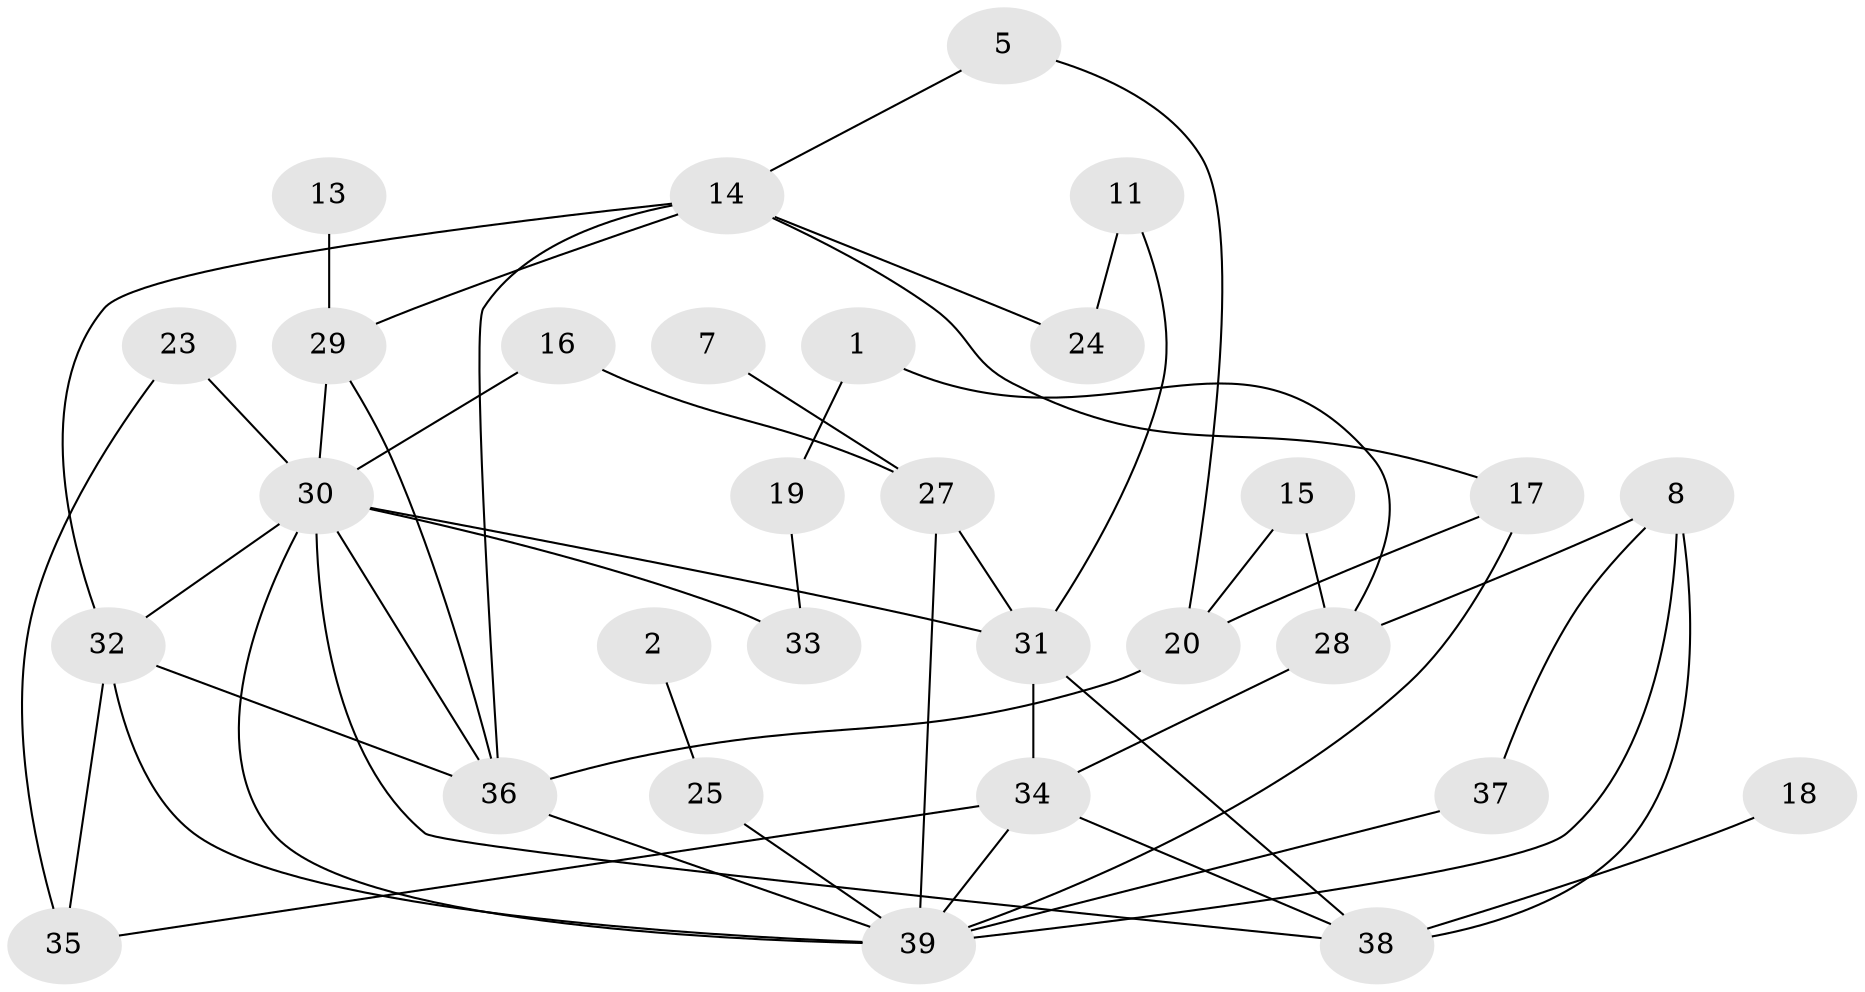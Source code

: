 // original degree distribution, {1: 0.1518987341772152, 3: 0.17721518987341772, 2: 0.379746835443038, 6: 0.02531645569620253, 4: 0.11392405063291139, 0: 0.10126582278481013, 7: 0.012658227848101266, 5: 0.0379746835443038}
// Generated by graph-tools (version 1.1) at 2025/49/03/09/25 03:49:09]
// undirected, 30 vertices, 51 edges
graph export_dot {
graph [start="1"]
  node [color=gray90,style=filled];
  1;
  2;
  5;
  7;
  8;
  11;
  13;
  14;
  15;
  16;
  17;
  18;
  19;
  20;
  23;
  24;
  25;
  27;
  28;
  29;
  30;
  31;
  32;
  33;
  34;
  35;
  36;
  37;
  38;
  39;
  1 -- 19 [weight=1.0];
  1 -- 28 [weight=1.0];
  2 -- 25 [weight=1.0];
  5 -- 14 [weight=1.0];
  5 -- 20 [weight=1.0];
  7 -- 27 [weight=1.0];
  8 -- 28 [weight=1.0];
  8 -- 37 [weight=1.0];
  8 -- 38 [weight=1.0];
  8 -- 39 [weight=1.0];
  11 -- 24 [weight=1.0];
  11 -- 31 [weight=1.0];
  13 -- 29 [weight=1.0];
  14 -- 17 [weight=1.0];
  14 -- 24 [weight=1.0];
  14 -- 29 [weight=1.0];
  14 -- 32 [weight=1.0];
  14 -- 36 [weight=1.0];
  15 -- 20 [weight=1.0];
  15 -- 28 [weight=1.0];
  16 -- 27 [weight=1.0];
  16 -- 30 [weight=1.0];
  17 -- 20 [weight=1.0];
  17 -- 39 [weight=1.0];
  18 -- 38 [weight=1.0];
  19 -- 33 [weight=1.0];
  20 -- 36 [weight=1.0];
  23 -- 30 [weight=1.0];
  23 -- 35 [weight=1.0];
  25 -- 39 [weight=1.0];
  27 -- 31 [weight=1.0];
  27 -- 39 [weight=1.0];
  28 -- 34 [weight=1.0];
  29 -- 30 [weight=1.0];
  29 -- 36 [weight=1.0];
  30 -- 31 [weight=1.0];
  30 -- 32 [weight=2.0];
  30 -- 33 [weight=1.0];
  30 -- 36 [weight=1.0];
  30 -- 38 [weight=1.0];
  30 -- 39 [weight=1.0];
  31 -- 34 [weight=1.0];
  31 -- 38 [weight=1.0];
  32 -- 35 [weight=1.0];
  32 -- 36 [weight=1.0];
  32 -- 39 [weight=1.0];
  34 -- 35 [weight=1.0];
  34 -- 38 [weight=1.0];
  34 -- 39 [weight=1.0];
  36 -- 39 [weight=1.0];
  37 -- 39 [weight=1.0];
}
